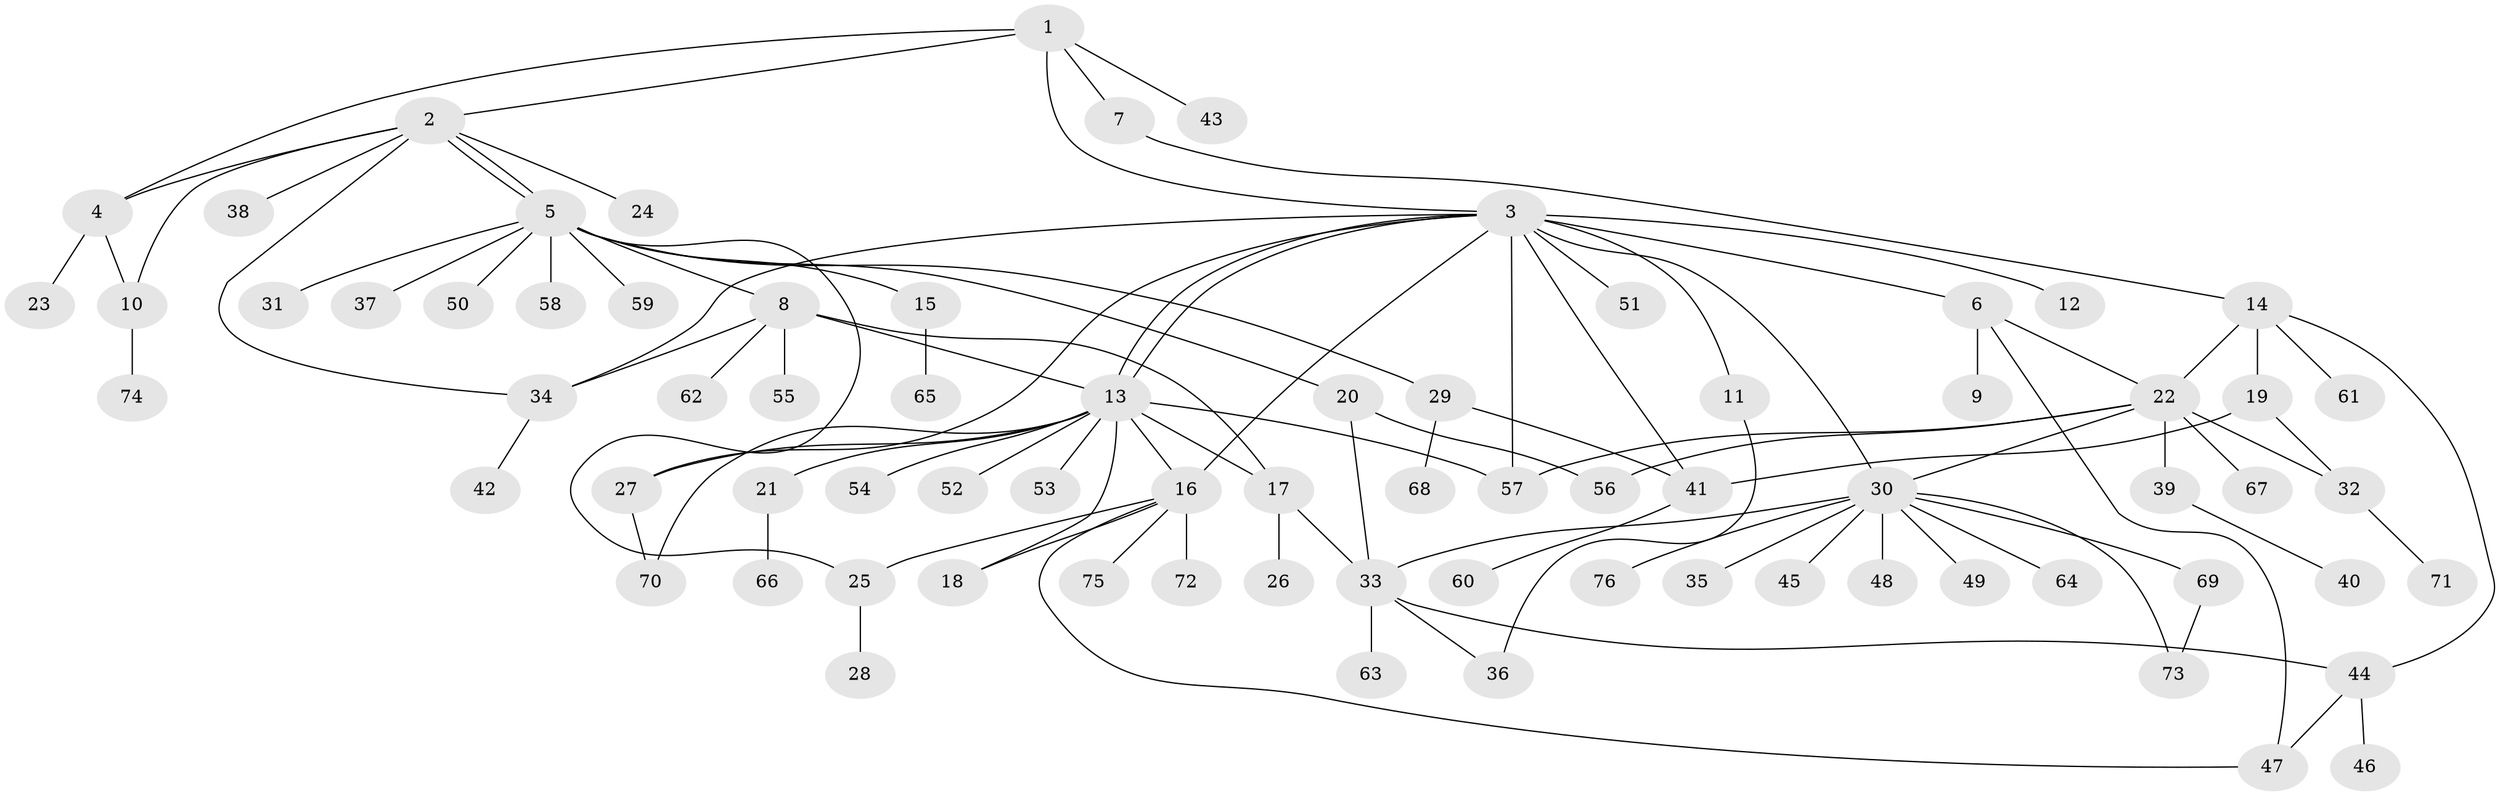 // coarse degree distribution, {4: 0.10256410256410256, 6: 0.10256410256410256, 10: 0.02564102564102564, 3: 0.1794871794871795, 7: 0.05128205128205128, 5: 0.02564102564102564, 2: 0.10256410256410256, 1: 0.38461538461538464, 9: 0.02564102564102564}
// Generated by graph-tools (version 1.1) at 2025/50/03/04/25 22:50:40]
// undirected, 76 vertices, 103 edges
graph export_dot {
  node [color=gray90,style=filled];
  1;
  2;
  3;
  4;
  5;
  6;
  7;
  8;
  9;
  10;
  11;
  12;
  13;
  14;
  15;
  16;
  17;
  18;
  19;
  20;
  21;
  22;
  23;
  24;
  25;
  26;
  27;
  28;
  29;
  30;
  31;
  32;
  33;
  34;
  35;
  36;
  37;
  38;
  39;
  40;
  41;
  42;
  43;
  44;
  45;
  46;
  47;
  48;
  49;
  50;
  51;
  52;
  53;
  54;
  55;
  56;
  57;
  58;
  59;
  60;
  61;
  62;
  63;
  64;
  65;
  66;
  67;
  68;
  69;
  70;
  71;
  72;
  73;
  74;
  75;
  76;
  1 -- 2;
  1 -- 3;
  1 -- 4;
  1 -- 7;
  1 -- 43;
  2 -- 4;
  2 -- 5;
  2 -- 5;
  2 -- 10;
  2 -- 24;
  2 -- 34;
  2 -- 38;
  3 -- 6;
  3 -- 11;
  3 -- 12;
  3 -- 13;
  3 -- 13;
  3 -- 16;
  3 -- 27;
  3 -- 30;
  3 -- 34;
  3 -- 41;
  3 -- 51;
  3 -- 57;
  4 -- 10;
  4 -- 23;
  5 -- 8;
  5 -- 15;
  5 -- 20;
  5 -- 25;
  5 -- 29;
  5 -- 31;
  5 -- 37;
  5 -- 50;
  5 -- 58;
  5 -- 59;
  6 -- 9;
  6 -- 22;
  6 -- 47;
  7 -- 14;
  8 -- 13;
  8 -- 17;
  8 -- 34;
  8 -- 55;
  8 -- 62;
  10 -- 74;
  11 -- 36;
  13 -- 16;
  13 -- 17;
  13 -- 18;
  13 -- 21;
  13 -- 27;
  13 -- 52;
  13 -- 53;
  13 -- 54;
  13 -- 57;
  13 -- 70;
  14 -- 19;
  14 -- 22;
  14 -- 44;
  14 -- 61;
  15 -- 65;
  16 -- 18;
  16 -- 25;
  16 -- 47;
  16 -- 72;
  16 -- 75;
  17 -- 26;
  17 -- 33;
  19 -- 32;
  19 -- 41;
  20 -- 33;
  20 -- 56;
  21 -- 66;
  22 -- 30;
  22 -- 32;
  22 -- 39;
  22 -- 56;
  22 -- 57;
  22 -- 67;
  25 -- 28;
  27 -- 70;
  29 -- 41;
  29 -- 68;
  30 -- 33;
  30 -- 35;
  30 -- 45;
  30 -- 48;
  30 -- 49;
  30 -- 64;
  30 -- 69;
  30 -- 73;
  30 -- 76;
  32 -- 71;
  33 -- 36;
  33 -- 44;
  33 -- 63;
  34 -- 42;
  39 -- 40;
  41 -- 60;
  44 -- 46;
  44 -- 47;
  69 -- 73;
}
